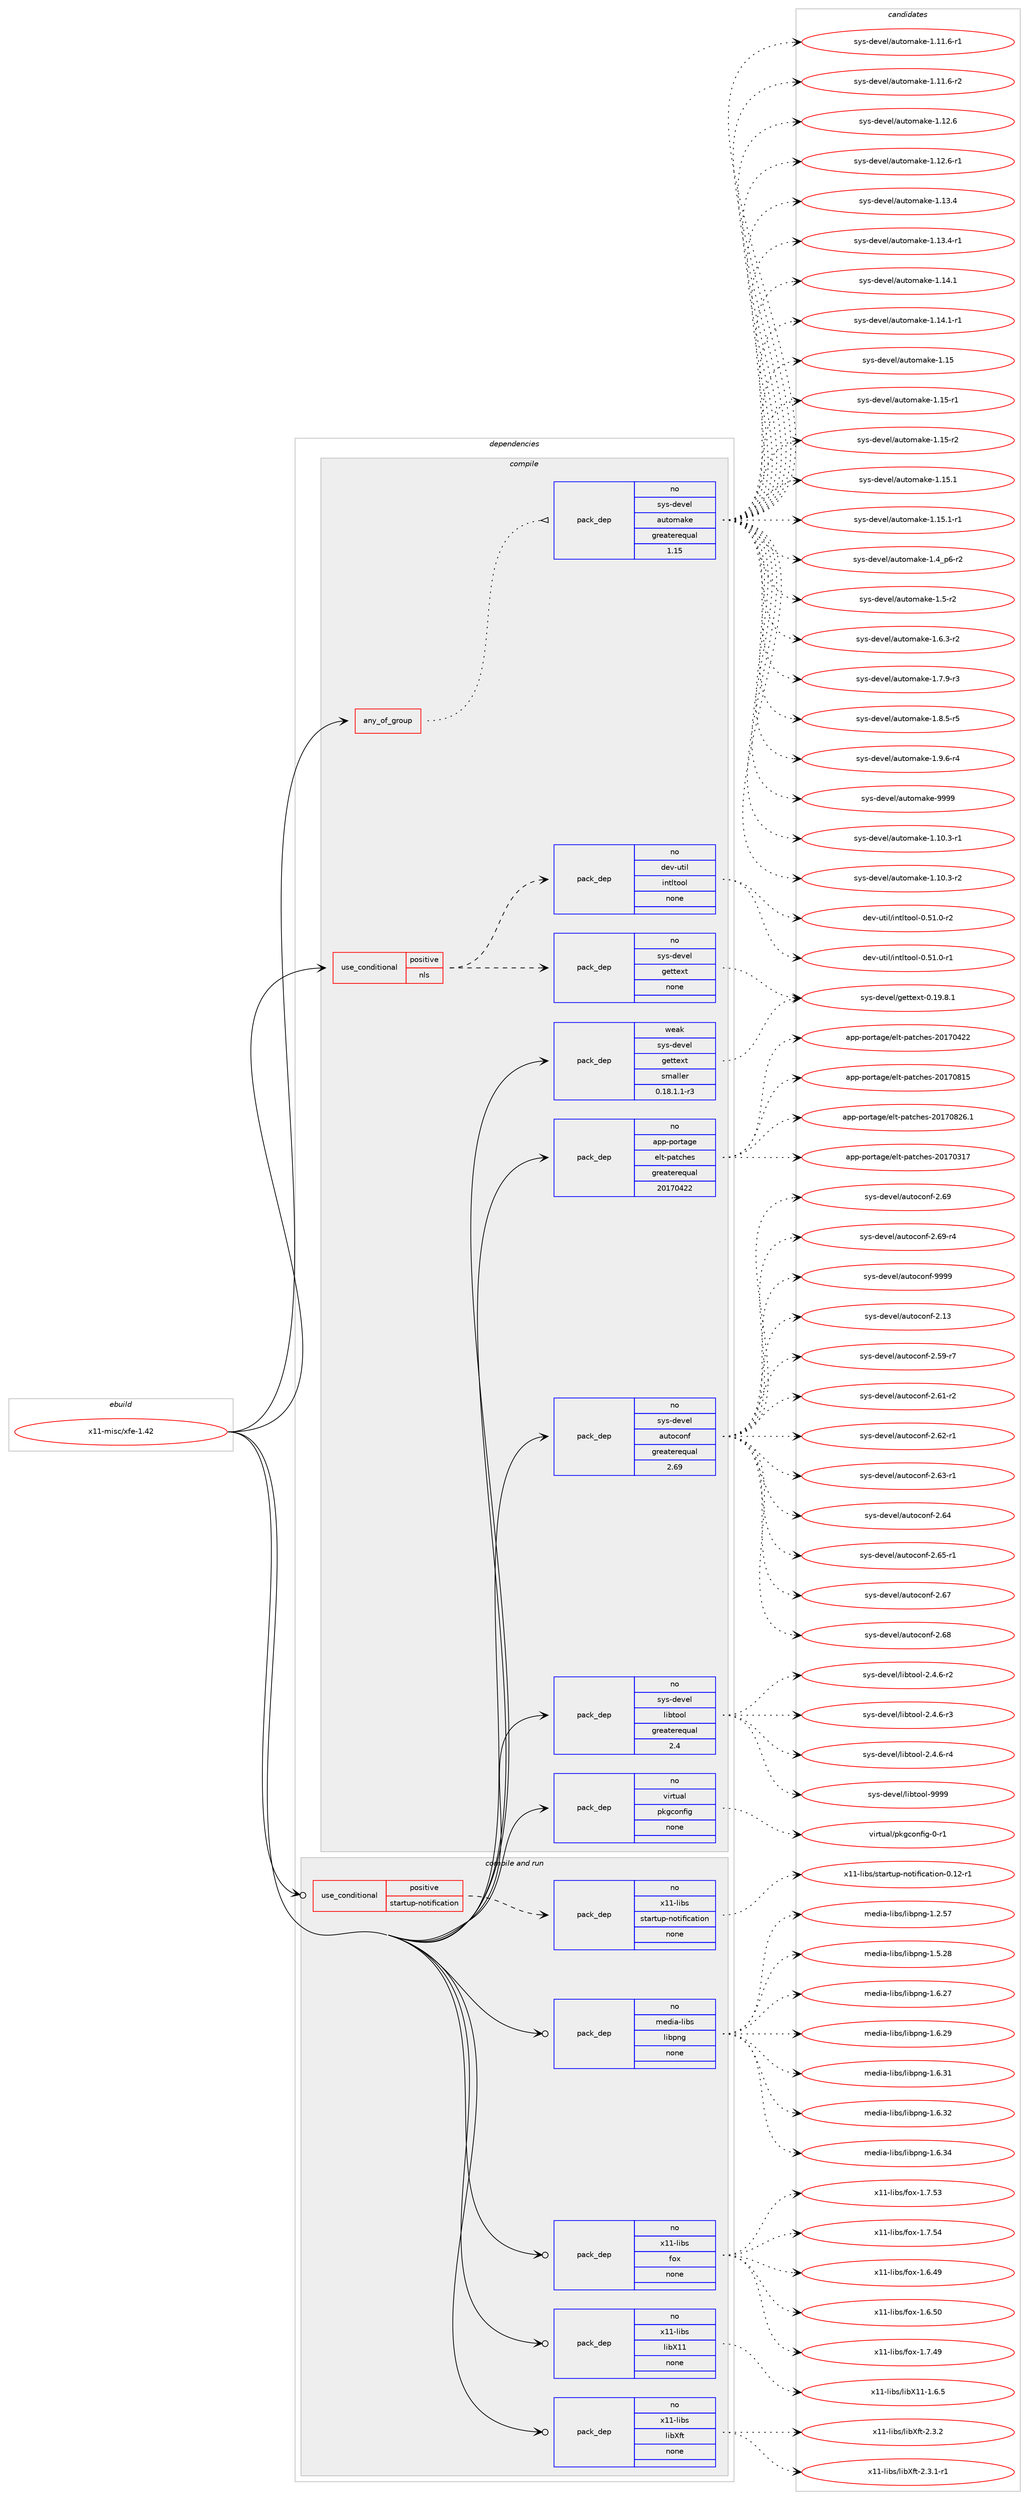 digraph prolog {

# *************
# Graph options
# *************

newrank=true;
concentrate=true;
compound=true;
graph [rankdir=LR,fontname=Helvetica,fontsize=10,ranksep=1.5];#, ranksep=2.5, nodesep=0.2];
edge  [arrowhead=vee];
node  [fontname=Helvetica,fontsize=10];

# **********
# The ebuild
# **********

subgraph cluster_leftcol {
color=gray;
rank=same;
label=<<i>ebuild</i>>;
id [label="x11-misc/xfe-1.42", color=red, width=4, href="../x11-misc/xfe-1.42.svg"];
}

# ****************
# The dependencies
# ****************

subgraph cluster_midcol {
color=gray;
label=<<i>dependencies</i>>;
subgraph cluster_compile {
fillcolor="#eeeeee";
style=filled;
label=<<i>compile</i>>;
subgraph any9523 {
dependency525129 [label=<<TABLE BORDER="0" CELLBORDER="1" CELLSPACING="0" CELLPADDING="4"><TR><TD CELLPADDING="10">any_of_group</TD></TR></TABLE>>, shape=none, color=red];subgraph pack391874 {
dependency525130 [label=<<TABLE BORDER="0" CELLBORDER="1" CELLSPACING="0" CELLPADDING="4" WIDTH="220"><TR><TD ROWSPAN="6" CELLPADDING="30">pack_dep</TD></TR><TR><TD WIDTH="110">no</TD></TR><TR><TD>sys-devel</TD></TR><TR><TD>automake</TD></TR><TR><TD>greaterequal</TD></TR><TR><TD>1.15</TD></TR></TABLE>>, shape=none, color=blue];
}
dependency525129:e -> dependency525130:w [weight=20,style="dotted",arrowhead="oinv"];
}
id:e -> dependency525129:w [weight=20,style="solid",arrowhead="vee"];
subgraph cond123389 {
dependency525131 [label=<<TABLE BORDER="0" CELLBORDER="1" CELLSPACING="0" CELLPADDING="4"><TR><TD ROWSPAN="3" CELLPADDING="10">use_conditional</TD></TR><TR><TD>positive</TD></TR><TR><TD>nls</TD></TR></TABLE>>, shape=none, color=red];
subgraph pack391875 {
dependency525132 [label=<<TABLE BORDER="0" CELLBORDER="1" CELLSPACING="0" CELLPADDING="4" WIDTH="220"><TR><TD ROWSPAN="6" CELLPADDING="30">pack_dep</TD></TR><TR><TD WIDTH="110">no</TD></TR><TR><TD>dev-util</TD></TR><TR><TD>intltool</TD></TR><TR><TD>none</TD></TR><TR><TD></TD></TR></TABLE>>, shape=none, color=blue];
}
dependency525131:e -> dependency525132:w [weight=20,style="dashed",arrowhead="vee"];
subgraph pack391876 {
dependency525133 [label=<<TABLE BORDER="0" CELLBORDER="1" CELLSPACING="0" CELLPADDING="4" WIDTH="220"><TR><TD ROWSPAN="6" CELLPADDING="30">pack_dep</TD></TR><TR><TD WIDTH="110">no</TD></TR><TR><TD>sys-devel</TD></TR><TR><TD>gettext</TD></TR><TR><TD>none</TD></TR><TR><TD></TD></TR></TABLE>>, shape=none, color=blue];
}
dependency525131:e -> dependency525133:w [weight=20,style="dashed",arrowhead="vee"];
}
id:e -> dependency525131:w [weight=20,style="solid",arrowhead="vee"];
subgraph pack391877 {
dependency525134 [label=<<TABLE BORDER="0" CELLBORDER="1" CELLSPACING="0" CELLPADDING="4" WIDTH="220"><TR><TD ROWSPAN="6" CELLPADDING="30">pack_dep</TD></TR><TR><TD WIDTH="110">no</TD></TR><TR><TD>app-portage</TD></TR><TR><TD>elt-patches</TD></TR><TR><TD>greaterequal</TD></TR><TR><TD>20170422</TD></TR></TABLE>>, shape=none, color=blue];
}
id:e -> dependency525134:w [weight=20,style="solid",arrowhead="vee"];
subgraph pack391878 {
dependency525135 [label=<<TABLE BORDER="0" CELLBORDER="1" CELLSPACING="0" CELLPADDING="4" WIDTH="220"><TR><TD ROWSPAN="6" CELLPADDING="30">pack_dep</TD></TR><TR><TD WIDTH="110">no</TD></TR><TR><TD>sys-devel</TD></TR><TR><TD>autoconf</TD></TR><TR><TD>greaterequal</TD></TR><TR><TD>2.69</TD></TR></TABLE>>, shape=none, color=blue];
}
id:e -> dependency525135:w [weight=20,style="solid",arrowhead="vee"];
subgraph pack391879 {
dependency525136 [label=<<TABLE BORDER="0" CELLBORDER="1" CELLSPACING="0" CELLPADDING="4" WIDTH="220"><TR><TD ROWSPAN="6" CELLPADDING="30">pack_dep</TD></TR><TR><TD WIDTH="110">no</TD></TR><TR><TD>sys-devel</TD></TR><TR><TD>libtool</TD></TR><TR><TD>greaterequal</TD></TR><TR><TD>2.4</TD></TR></TABLE>>, shape=none, color=blue];
}
id:e -> dependency525136:w [weight=20,style="solid",arrowhead="vee"];
subgraph pack391880 {
dependency525137 [label=<<TABLE BORDER="0" CELLBORDER="1" CELLSPACING="0" CELLPADDING="4" WIDTH="220"><TR><TD ROWSPAN="6" CELLPADDING="30">pack_dep</TD></TR><TR><TD WIDTH="110">no</TD></TR><TR><TD>virtual</TD></TR><TR><TD>pkgconfig</TD></TR><TR><TD>none</TD></TR><TR><TD></TD></TR></TABLE>>, shape=none, color=blue];
}
id:e -> dependency525137:w [weight=20,style="solid",arrowhead="vee"];
subgraph pack391881 {
dependency525138 [label=<<TABLE BORDER="0" CELLBORDER="1" CELLSPACING="0" CELLPADDING="4" WIDTH="220"><TR><TD ROWSPAN="6" CELLPADDING="30">pack_dep</TD></TR><TR><TD WIDTH="110">weak</TD></TR><TR><TD>sys-devel</TD></TR><TR><TD>gettext</TD></TR><TR><TD>smaller</TD></TR><TR><TD>0.18.1.1-r3</TD></TR></TABLE>>, shape=none, color=blue];
}
id:e -> dependency525138:w [weight=20,style="solid",arrowhead="vee"];
}
subgraph cluster_compileandrun {
fillcolor="#eeeeee";
style=filled;
label=<<i>compile and run</i>>;
subgraph cond123390 {
dependency525139 [label=<<TABLE BORDER="0" CELLBORDER="1" CELLSPACING="0" CELLPADDING="4"><TR><TD ROWSPAN="3" CELLPADDING="10">use_conditional</TD></TR><TR><TD>positive</TD></TR><TR><TD>startup-notification</TD></TR></TABLE>>, shape=none, color=red];
subgraph pack391882 {
dependency525140 [label=<<TABLE BORDER="0" CELLBORDER="1" CELLSPACING="0" CELLPADDING="4" WIDTH="220"><TR><TD ROWSPAN="6" CELLPADDING="30">pack_dep</TD></TR><TR><TD WIDTH="110">no</TD></TR><TR><TD>x11-libs</TD></TR><TR><TD>startup-notification</TD></TR><TR><TD>none</TD></TR><TR><TD></TD></TR></TABLE>>, shape=none, color=blue];
}
dependency525139:e -> dependency525140:w [weight=20,style="dashed",arrowhead="vee"];
}
id:e -> dependency525139:w [weight=20,style="solid",arrowhead="odotvee"];
subgraph pack391883 {
dependency525141 [label=<<TABLE BORDER="0" CELLBORDER="1" CELLSPACING="0" CELLPADDING="4" WIDTH="220"><TR><TD ROWSPAN="6" CELLPADDING="30">pack_dep</TD></TR><TR><TD WIDTH="110">no</TD></TR><TR><TD>media-libs</TD></TR><TR><TD>libpng</TD></TR><TR><TD>none</TD></TR><TR><TD></TD></TR></TABLE>>, shape=none, color=blue];
}
id:e -> dependency525141:w [weight=20,style="solid",arrowhead="odotvee"];
subgraph pack391884 {
dependency525142 [label=<<TABLE BORDER="0" CELLBORDER="1" CELLSPACING="0" CELLPADDING="4" WIDTH="220"><TR><TD ROWSPAN="6" CELLPADDING="30">pack_dep</TD></TR><TR><TD WIDTH="110">no</TD></TR><TR><TD>x11-libs</TD></TR><TR><TD>fox</TD></TR><TR><TD>none</TD></TR><TR><TD></TD></TR></TABLE>>, shape=none, color=blue];
}
id:e -> dependency525142:w [weight=20,style="solid",arrowhead="odotvee"];
subgraph pack391885 {
dependency525143 [label=<<TABLE BORDER="0" CELLBORDER="1" CELLSPACING="0" CELLPADDING="4" WIDTH="220"><TR><TD ROWSPAN="6" CELLPADDING="30">pack_dep</TD></TR><TR><TD WIDTH="110">no</TD></TR><TR><TD>x11-libs</TD></TR><TR><TD>libX11</TD></TR><TR><TD>none</TD></TR><TR><TD></TD></TR></TABLE>>, shape=none, color=blue];
}
id:e -> dependency525143:w [weight=20,style="solid",arrowhead="odotvee"];
subgraph pack391886 {
dependency525144 [label=<<TABLE BORDER="0" CELLBORDER="1" CELLSPACING="0" CELLPADDING="4" WIDTH="220"><TR><TD ROWSPAN="6" CELLPADDING="30">pack_dep</TD></TR><TR><TD WIDTH="110">no</TD></TR><TR><TD>x11-libs</TD></TR><TR><TD>libXft</TD></TR><TR><TD>none</TD></TR><TR><TD></TD></TR></TABLE>>, shape=none, color=blue];
}
id:e -> dependency525144:w [weight=20,style="solid",arrowhead="odotvee"];
}
subgraph cluster_run {
fillcolor="#eeeeee";
style=filled;
label=<<i>run</i>>;
}
}

# **************
# The candidates
# **************

subgraph cluster_choices {
rank=same;
color=gray;
label=<<i>candidates</i>>;

subgraph choice391874 {
color=black;
nodesep=1;
choice11512111545100101118101108479711711611110997107101454946494846514511449 [label="sys-devel/automake-1.10.3-r1", color=red, width=4,href="../sys-devel/automake-1.10.3-r1.svg"];
choice11512111545100101118101108479711711611110997107101454946494846514511450 [label="sys-devel/automake-1.10.3-r2", color=red, width=4,href="../sys-devel/automake-1.10.3-r2.svg"];
choice11512111545100101118101108479711711611110997107101454946494946544511449 [label="sys-devel/automake-1.11.6-r1", color=red, width=4,href="../sys-devel/automake-1.11.6-r1.svg"];
choice11512111545100101118101108479711711611110997107101454946494946544511450 [label="sys-devel/automake-1.11.6-r2", color=red, width=4,href="../sys-devel/automake-1.11.6-r2.svg"];
choice1151211154510010111810110847971171161111099710710145494649504654 [label="sys-devel/automake-1.12.6", color=red, width=4,href="../sys-devel/automake-1.12.6.svg"];
choice11512111545100101118101108479711711611110997107101454946495046544511449 [label="sys-devel/automake-1.12.6-r1", color=red, width=4,href="../sys-devel/automake-1.12.6-r1.svg"];
choice1151211154510010111810110847971171161111099710710145494649514652 [label="sys-devel/automake-1.13.4", color=red, width=4,href="../sys-devel/automake-1.13.4.svg"];
choice11512111545100101118101108479711711611110997107101454946495146524511449 [label="sys-devel/automake-1.13.4-r1", color=red, width=4,href="../sys-devel/automake-1.13.4-r1.svg"];
choice1151211154510010111810110847971171161111099710710145494649524649 [label="sys-devel/automake-1.14.1", color=red, width=4,href="../sys-devel/automake-1.14.1.svg"];
choice11512111545100101118101108479711711611110997107101454946495246494511449 [label="sys-devel/automake-1.14.1-r1", color=red, width=4,href="../sys-devel/automake-1.14.1-r1.svg"];
choice115121115451001011181011084797117116111109971071014549464953 [label="sys-devel/automake-1.15", color=red, width=4,href="../sys-devel/automake-1.15.svg"];
choice1151211154510010111810110847971171161111099710710145494649534511449 [label="sys-devel/automake-1.15-r1", color=red, width=4,href="../sys-devel/automake-1.15-r1.svg"];
choice1151211154510010111810110847971171161111099710710145494649534511450 [label="sys-devel/automake-1.15-r2", color=red, width=4,href="../sys-devel/automake-1.15-r2.svg"];
choice1151211154510010111810110847971171161111099710710145494649534649 [label="sys-devel/automake-1.15.1", color=red, width=4,href="../sys-devel/automake-1.15.1.svg"];
choice11512111545100101118101108479711711611110997107101454946495346494511449 [label="sys-devel/automake-1.15.1-r1", color=red, width=4,href="../sys-devel/automake-1.15.1-r1.svg"];
choice115121115451001011181011084797117116111109971071014549465295112544511450 [label="sys-devel/automake-1.4_p6-r2", color=red, width=4,href="../sys-devel/automake-1.4_p6-r2.svg"];
choice11512111545100101118101108479711711611110997107101454946534511450 [label="sys-devel/automake-1.5-r2", color=red, width=4,href="../sys-devel/automake-1.5-r2.svg"];
choice115121115451001011181011084797117116111109971071014549465446514511450 [label="sys-devel/automake-1.6.3-r2", color=red, width=4,href="../sys-devel/automake-1.6.3-r2.svg"];
choice115121115451001011181011084797117116111109971071014549465546574511451 [label="sys-devel/automake-1.7.9-r3", color=red, width=4,href="../sys-devel/automake-1.7.9-r3.svg"];
choice115121115451001011181011084797117116111109971071014549465646534511453 [label="sys-devel/automake-1.8.5-r5", color=red, width=4,href="../sys-devel/automake-1.8.5-r5.svg"];
choice115121115451001011181011084797117116111109971071014549465746544511452 [label="sys-devel/automake-1.9.6-r4", color=red, width=4,href="../sys-devel/automake-1.9.6-r4.svg"];
choice115121115451001011181011084797117116111109971071014557575757 [label="sys-devel/automake-9999", color=red, width=4,href="../sys-devel/automake-9999.svg"];
dependency525130:e -> choice11512111545100101118101108479711711611110997107101454946494846514511449:w [style=dotted,weight="100"];
dependency525130:e -> choice11512111545100101118101108479711711611110997107101454946494846514511450:w [style=dotted,weight="100"];
dependency525130:e -> choice11512111545100101118101108479711711611110997107101454946494946544511449:w [style=dotted,weight="100"];
dependency525130:e -> choice11512111545100101118101108479711711611110997107101454946494946544511450:w [style=dotted,weight="100"];
dependency525130:e -> choice1151211154510010111810110847971171161111099710710145494649504654:w [style=dotted,weight="100"];
dependency525130:e -> choice11512111545100101118101108479711711611110997107101454946495046544511449:w [style=dotted,weight="100"];
dependency525130:e -> choice1151211154510010111810110847971171161111099710710145494649514652:w [style=dotted,weight="100"];
dependency525130:e -> choice11512111545100101118101108479711711611110997107101454946495146524511449:w [style=dotted,weight="100"];
dependency525130:e -> choice1151211154510010111810110847971171161111099710710145494649524649:w [style=dotted,weight="100"];
dependency525130:e -> choice11512111545100101118101108479711711611110997107101454946495246494511449:w [style=dotted,weight="100"];
dependency525130:e -> choice115121115451001011181011084797117116111109971071014549464953:w [style=dotted,weight="100"];
dependency525130:e -> choice1151211154510010111810110847971171161111099710710145494649534511449:w [style=dotted,weight="100"];
dependency525130:e -> choice1151211154510010111810110847971171161111099710710145494649534511450:w [style=dotted,weight="100"];
dependency525130:e -> choice1151211154510010111810110847971171161111099710710145494649534649:w [style=dotted,weight="100"];
dependency525130:e -> choice11512111545100101118101108479711711611110997107101454946495346494511449:w [style=dotted,weight="100"];
dependency525130:e -> choice115121115451001011181011084797117116111109971071014549465295112544511450:w [style=dotted,weight="100"];
dependency525130:e -> choice11512111545100101118101108479711711611110997107101454946534511450:w [style=dotted,weight="100"];
dependency525130:e -> choice115121115451001011181011084797117116111109971071014549465446514511450:w [style=dotted,weight="100"];
dependency525130:e -> choice115121115451001011181011084797117116111109971071014549465546574511451:w [style=dotted,weight="100"];
dependency525130:e -> choice115121115451001011181011084797117116111109971071014549465646534511453:w [style=dotted,weight="100"];
dependency525130:e -> choice115121115451001011181011084797117116111109971071014549465746544511452:w [style=dotted,weight="100"];
dependency525130:e -> choice115121115451001011181011084797117116111109971071014557575757:w [style=dotted,weight="100"];
}
subgraph choice391875 {
color=black;
nodesep=1;
choice1001011184511711610510847105110116108116111111108454846534946484511449 [label="dev-util/intltool-0.51.0-r1", color=red, width=4,href="../dev-util/intltool-0.51.0-r1.svg"];
choice1001011184511711610510847105110116108116111111108454846534946484511450 [label="dev-util/intltool-0.51.0-r2", color=red, width=4,href="../dev-util/intltool-0.51.0-r2.svg"];
dependency525132:e -> choice1001011184511711610510847105110116108116111111108454846534946484511449:w [style=dotted,weight="100"];
dependency525132:e -> choice1001011184511711610510847105110116108116111111108454846534946484511450:w [style=dotted,weight="100"];
}
subgraph choice391876 {
color=black;
nodesep=1;
choice1151211154510010111810110847103101116116101120116454846495746564649 [label="sys-devel/gettext-0.19.8.1", color=red, width=4,href="../sys-devel/gettext-0.19.8.1.svg"];
dependency525133:e -> choice1151211154510010111810110847103101116116101120116454846495746564649:w [style=dotted,weight="100"];
}
subgraph choice391877 {
color=black;
nodesep=1;
choice97112112451121111141169710310147101108116451129711699104101115455048495548514955 [label="app-portage/elt-patches-20170317", color=red, width=4,href="../app-portage/elt-patches-20170317.svg"];
choice97112112451121111141169710310147101108116451129711699104101115455048495548525050 [label="app-portage/elt-patches-20170422", color=red, width=4,href="../app-portage/elt-patches-20170422.svg"];
choice97112112451121111141169710310147101108116451129711699104101115455048495548564953 [label="app-portage/elt-patches-20170815", color=red, width=4,href="../app-portage/elt-patches-20170815.svg"];
choice971121124511211111411697103101471011081164511297116991041011154550484955485650544649 [label="app-portage/elt-patches-20170826.1", color=red, width=4,href="../app-portage/elt-patches-20170826.1.svg"];
dependency525134:e -> choice97112112451121111141169710310147101108116451129711699104101115455048495548514955:w [style=dotted,weight="100"];
dependency525134:e -> choice97112112451121111141169710310147101108116451129711699104101115455048495548525050:w [style=dotted,weight="100"];
dependency525134:e -> choice97112112451121111141169710310147101108116451129711699104101115455048495548564953:w [style=dotted,weight="100"];
dependency525134:e -> choice971121124511211111411697103101471011081164511297116991041011154550484955485650544649:w [style=dotted,weight="100"];
}
subgraph choice391878 {
color=black;
nodesep=1;
choice115121115451001011181011084797117116111991111101024550464951 [label="sys-devel/autoconf-2.13", color=red, width=4,href="../sys-devel/autoconf-2.13.svg"];
choice1151211154510010111810110847971171161119911111010245504653574511455 [label="sys-devel/autoconf-2.59-r7", color=red, width=4,href="../sys-devel/autoconf-2.59-r7.svg"];
choice1151211154510010111810110847971171161119911111010245504654494511450 [label="sys-devel/autoconf-2.61-r2", color=red, width=4,href="../sys-devel/autoconf-2.61-r2.svg"];
choice1151211154510010111810110847971171161119911111010245504654504511449 [label="sys-devel/autoconf-2.62-r1", color=red, width=4,href="../sys-devel/autoconf-2.62-r1.svg"];
choice1151211154510010111810110847971171161119911111010245504654514511449 [label="sys-devel/autoconf-2.63-r1", color=red, width=4,href="../sys-devel/autoconf-2.63-r1.svg"];
choice115121115451001011181011084797117116111991111101024550465452 [label="sys-devel/autoconf-2.64", color=red, width=4,href="../sys-devel/autoconf-2.64.svg"];
choice1151211154510010111810110847971171161119911111010245504654534511449 [label="sys-devel/autoconf-2.65-r1", color=red, width=4,href="../sys-devel/autoconf-2.65-r1.svg"];
choice115121115451001011181011084797117116111991111101024550465455 [label="sys-devel/autoconf-2.67", color=red, width=4,href="../sys-devel/autoconf-2.67.svg"];
choice115121115451001011181011084797117116111991111101024550465456 [label="sys-devel/autoconf-2.68", color=red, width=4,href="../sys-devel/autoconf-2.68.svg"];
choice115121115451001011181011084797117116111991111101024550465457 [label="sys-devel/autoconf-2.69", color=red, width=4,href="../sys-devel/autoconf-2.69.svg"];
choice1151211154510010111810110847971171161119911111010245504654574511452 [label="sys-devel/autoconf-2.69-r4", color=red, width=4,href="../sys-devel/autoconf-2.69-r4.svg"];
choice115121115451001011181011084797117116111991111101024557575757 [label="sys-devel/autoconf-9999", color=red, width=4,href="../sys-devel/autoconf-9999.svg"];
dependency525135:e -> choice115121115451001011181011084797117116111991111101024550464951:w [style=dotted,weight="100"];
dependency525135:e -> choice1151211154510010111810110847971171161119911111010245504653574511455:w [style=dotted,weight="100"];
dependency525135:e -> choice1151211154510010111810110847971171161119911111010245504654494511450:w [style=dotted,weight="100"];
dependency525135:e -> choice1151211154510010111810110847971171161119911111010245504654504511449:w [style=dotted,weight="100"];
dependency525135:e -> choice1151211154510010111810110847971171161119911111010245504654514511449:w [style=dotted,weight="100"];
dependency525135:e -> choice115121115451001011181011084797117116111991111101024550465452:w [style=dotted,weight="100"];
dependency525135:e -> choice1151211154510010111810110847971171161119911111010245504654534511449:w [style=dotted,weight="100"];
dependency525135:e -> choice115121115451001011181011084797117116111991111101024550465455:w [style=dotted,weight="100"];
dependency525135:e -> choice115121115451001011181011084797117116111991111101024550465456:w [style=dotted,weight="100"];
dependency525135:e -> choice115121115451001011181011084797117116111991111101024550465457:w [style=dotted,weight="100"];
dependency525135:e -> choice1151211154510010111810110847971171161119911111010245504654574511452:w [style=dotted,weight="100"];
dependency525135:e -> choice115121115451001011181011084797117116111991111101024557575757:w [style=dotted,weight="100"];
}
subgraph choice391879 {
color=black;
nodesep=1;
choice1151211154510010111810110847108105981161111111084550465246544511450 [label="sys-devel/libtool-2.4.6-r2", color=red, width=4,href="../sys-devel/libtool-2.4.6-r2.svg"];
choice1151211154510010111810110847108105981161111111084550465246544511451 [label="sys-devel/libtool-2.4.6-r3", color=red, width=4,href="../sys-devel/libtool-2.4.6-r3.svg"];
choice1151211154510010111810110847108105981161111111084550465246544511452 [label="sys-devel/libtool-2.4.6-r4", color=red, width=4,href="../sys-devel/libtool-2.4.6-r4.svg"];
choice1151211154510010111810110847108105981161111111084557575757 [label="sys-devel/libtool-9999", color=red, width=4,href="../sys-devel/libtool-9999.svg"];
dependency525136:e -> choice1151211154510010111810110847108105981161111111084550465246544511450:w [style=dotted,weight="100"];
dependency525136:e -> choice1151211154510010111810110847108105981161111111084550465246544511451:w [style=dotted,weight="100"];
dependency525136:e -> choice1151211154510010111810110847108105981161111111084550465246544511452:w [style=dotted,weight="100"];
dependency525136:e -> choice1151211154510010111810110847108105981161111111084557575757:w [style=dotted,weight="100"];
}
subgraph choice391880 {
color=black;
nodesep=1;
choice11810511411611797108471121071039911111010210510345484511449 [label="virtual/pkgconfig-0-r1", color=red, width=4,href="../virtual/pkgconfig-0-r1.svg"];
dependency525137:e -> choice11810511411611797108471121071039911111010210510345484511449:w [style=dotted,weight="100"];
}
subgraph choice391881 {
color=black;
nodesep=1;
choice1151211154510010111810110847103101116116101120116454846495746564649 [label="sys-devel/gettext-0.19.8.1", color=red, width=4,href="../sys-devel/gettext-0.19.8.1.svg"];
dependency525138:e -> choice1151211154510010111810110847103101116116101120116454846495746564649:w [style=dotted,weight="100"];
}
subgraph choice391882 {
color=black;
nodesep=1;
choice12049494510810598115471151169711411611711245110111116105102105999711610511111045484649504511449 [label="x11-libs/startup-notification-0.12-r1", color=red, width=4,href="../x11-libs/startup-notification-0.12-r1.svg"];
dependency525140:e -> choice12049494510810598115471151169711411611711245110111116105102105999711610511111045484649504511449:w [style=dotted,weight="100"];
}
subgraph choice391883 {
color=black;
nodesep=1;
choice109101100105974510810598115471081059811211010345494650465355 [label="media-libs/libpng-1.2.57", color=red, width=4,href="../media-libs/libpng-1.2.57.svg"];
choice109101100105974510810598115471081059811211010345494653465056 [label="media-libs/libpng-1.5.28", color=red, width=4,href="../media-libs/libpng-1.5.28.svg"];
choice109101100105974510810598115471081059811211010345494654465055 [label="media-libs/libpng-1.6.27", color=red, width=4,href="../media-libs/libpng-1.6.27.svg"];
choice109101100105974510810598115471081059811211010345494654465057 [label="media-libs/libpng-1.6.29", color=red, width=4,href="../media-libs/libpng-1.6.29.svg"];
choice109101100105974510810598115471081059811211010345494654465149 [label="media-libs/libpng-1.6.31", color=red, width=4,href="../media-libs/libpng-1.6.31.svg"];
choice109101100105974510810598115471081059811211010345494654465150 [label="media-libs/libpng-1.6.32", color=red, width=4,href="../media-libs/libpng-1.6.32.svg"];
choice109101100105974510810598115471081059811211010345494654465152 [label="media-libs/libpng-1.6.34", color=red, width=4,href="../media-libs/libpng-1.6.34.svg"];
dependency525141:e -> choice109101100105974510810598115471081059811211010345494650465355:w [style=dotted,weight="100"];
dependency525141:e -> choice109101100105974510810598115471081059811211010345494653465056:w [style=dotted,weight="100"];
dependency525141:e -> choice109101100105974510810598115471081059811211010345494654465055:w [style=dotted,weight="100"];
dependency525141:e -> choice109101100105974510810598115471081059811211010345494654465057:w [style=dotted,weight="100"];
dependency525141:e -> choice109101100105974510810598115471081059811211010345494654465149:w [style=dotted,weight="100"];
dependency525141:e -> choice109101100105974510810598115471081059811211010345494654465150:w [style=dotted,weight="100"];
dependency525141:e -> choice109101100105974510810598115471081059811211010345494654465152:w [style=dotted,weight="100"];
}
subgraph choice391884 {
color=black;
nodesep=1;
choice120494945108105981154710211112045494654465257 [label="x11-libs/fox-1.6.49", color=red, width=4,href="../x11-libs/fox-1.6.49.svg"];
choice120494945108105981154710211112045494654465348 [label="x11-libs/fox-1.6.50", color=red, width=4,href="../x11-libs/fox-1.6.50.svg"];
choice120494945108105981154710211112045494655465257 [label="x11-libs/fox-1.7.49", color=red, width=4,href="../x11-libs/fox-1.7.49.svg"];
choice120494945108105981154710211112045494655465351 [label="x11-libs/fox-1.7.53", color=red, width=4,href="../x11-libs/fox-1.7.53.svg"];
choice120494945108105981154710211112045494655465352 [label="x11-libs/fox-1.7.54", color=red, width=4,href="../x11-libs/fox-1.7.54.svg"];
dependency525142:e -> choice120494945108105981154710211112045494654465257:w [style=dotted,weight="100"];
dependency525142:e -> choice120494945108105981154710211112045494654465348:w [style=dotted,weight="100"];
dependency525142:e -> choice120494945108105981154710211112045494655465257:w [style=dotted,weight="100"];
dependency525142:e -> choice120494945108105981154710211112045494655465351:w [style=dotted,weight="100"];
dependency525142:e -> choice120494945108105981154710211112045494655465352:w [style=dotted,weight="100"];
}
subgraph choice391885 {
color=black;
nodesep=1;
choice120494945108105981154710810598884949454946544653 [label="x11-libs/libX11-1.6.5", color=red, width=4,href="../x11-libs/libX11-1.6.5.svg"];
dependency525143:e -> choice120494945108105981154710810598884949454946544653:w [style=dotted,weight="100"];
}
subgraph choice391886 {
color=black;
nodesep=1;
choice120494945108105981154710810598881021164550465146494511449 [label="x11-libs/libXft-2.3.1-r1", color=red, width=4,href="../x11-libs/libXft-2.3.1-r1.svg"];
choice12049494510810598115471081059888102116455046514650 [label="x11-libs/libXft-2.3.2", color=red, width=4,href="../x11-libs/libXft-2.3.2.svg"];
dependency525144:e -> choice120494945108105981154710810598881021164550465146494511449:w [style=dotted,weight="100"];
dependency525144:e -> choice12049494510810598115471081059888102116455046514650:w [style=dotted,weight="100"];
}
}

}
